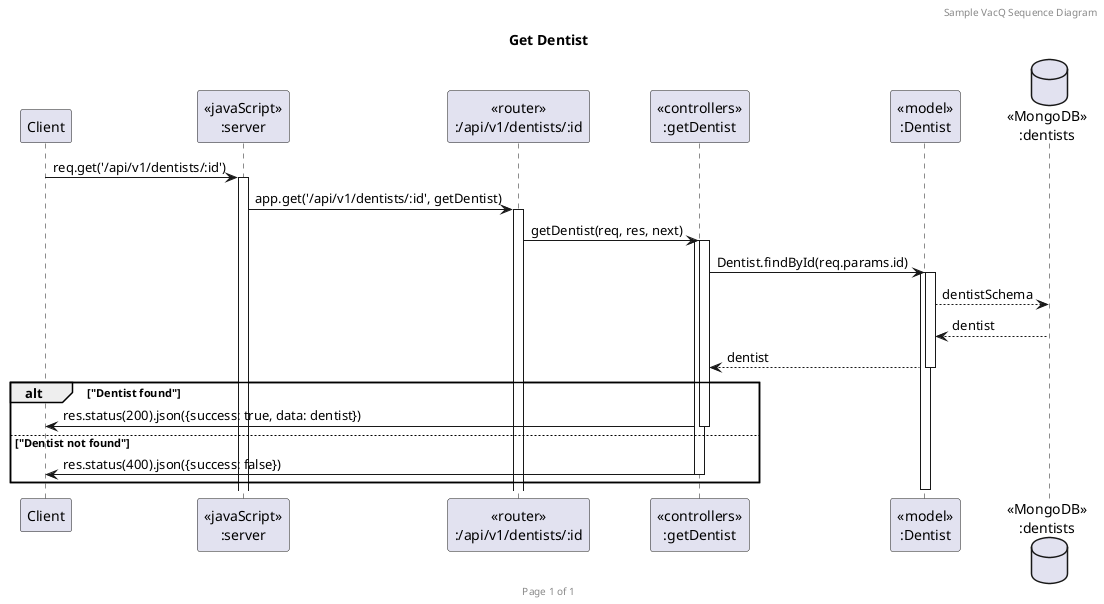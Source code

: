 @startuml Get Dentist

header Sample VacQ Sequence Diagram
footer Page %page% of %lastpage%
title "Get Dentist"

participant "Client" as client
participant "<<javaScript>>\n:server" as server
participant "<<router>>\n:/api/v1/dentists/:id" as routerDentistsId
participant "<<controllers>>\n:getDentist" as controllersGetDentist
participant "<<model>>\n:Dentist" as modelDentist
database "<<MongoDB>>\n:dentists" as DentistsDatabase

client->server ++:req.get('/api/v1/dentists/:id')
server->routerDentistsId ++:app.get('/api/v1/dentists/:id', getDentist)
routerDentistsId -> controllersGetDentist ++:getDentist(req, res, next)
activate controllersGetDentist

controllersGetDentist->modelDentist ++:Dentist.findById(req.params.id)
activate modelDentist
modelDentist --> DentistsDatabase:dentistSchema
DentistsDatabase --> modelDentist:dentist
modelDentist --> controllersGetDentist --:dentist

alt "Dentist found"
    controllersGetDentist->client --:res.status(200).json({success: true, data: dentist})
else "Dentist not found"
    controllersGetDentist->client --:res.status(400).json({success: false})
end

deactivate modelDentist
deactivate controllersGetDentist
@enduml
